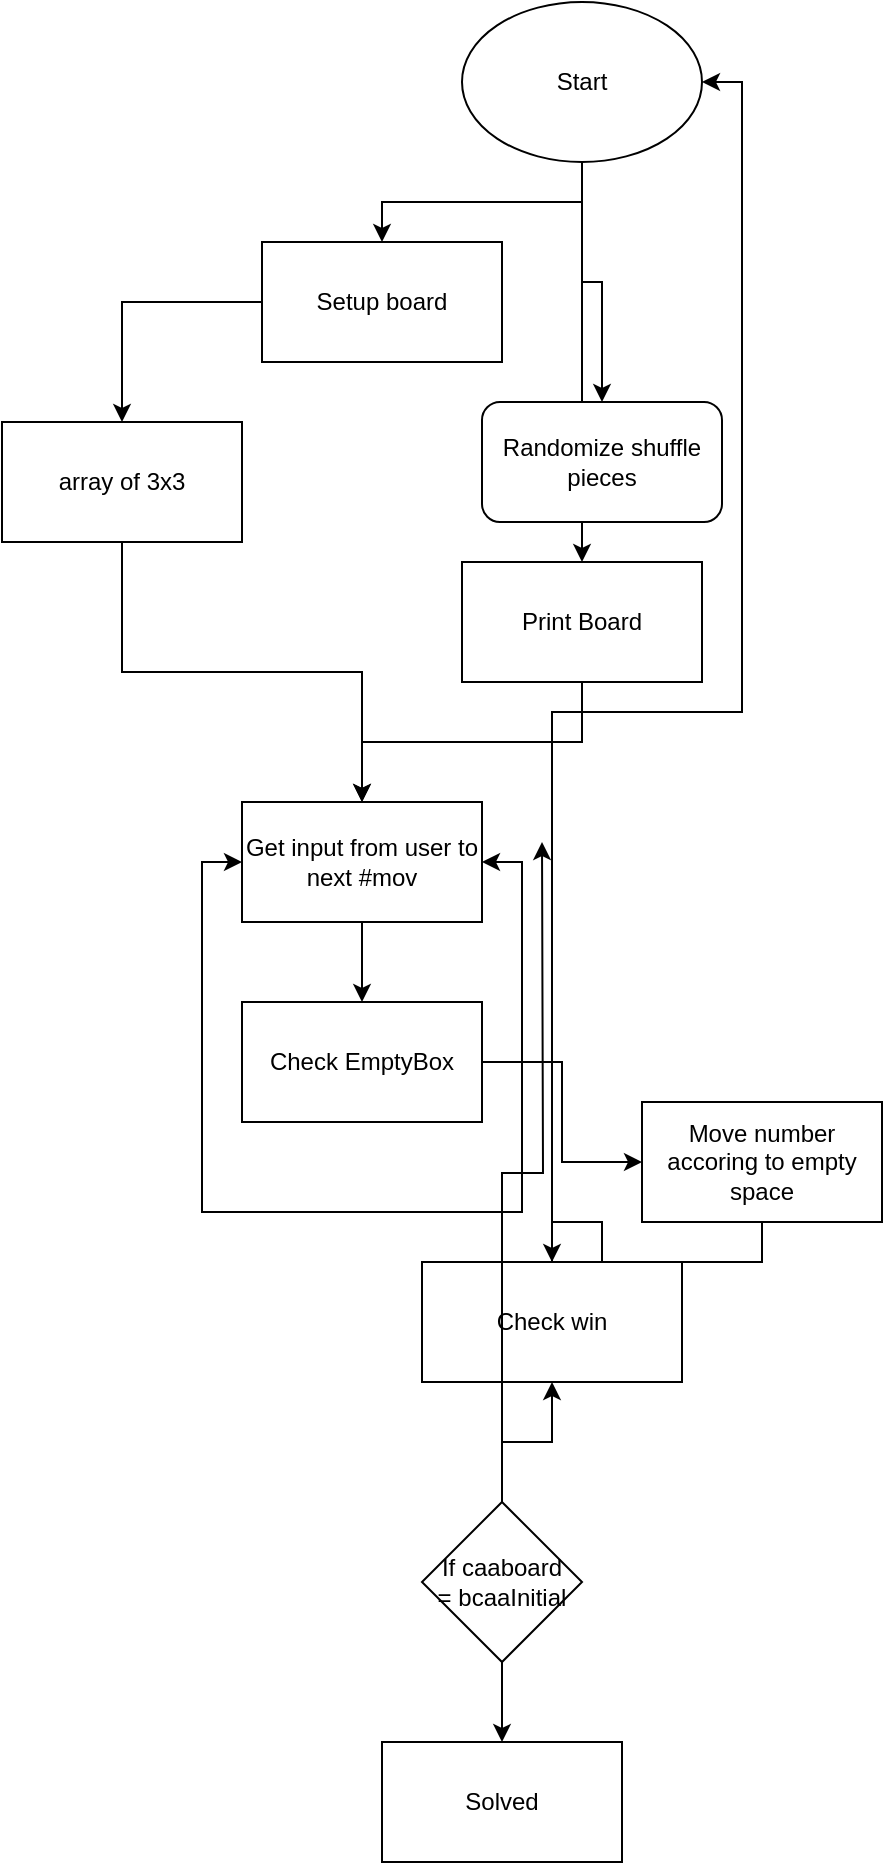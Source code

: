 <mxfile version="13.6.0" type="device"><diagram id="PfmEt5GmlRKeKYTvr64r" name="Page-1"><mxGraphModel dx="1422" dy="762" grid="1" gridSize="10" guides="1" tooltips="1" connect="1" arrows="1" fold="1" page="1" pageScale="1" pageWidth="827" pageHeight="1169" math="0" shadow="0"><root><mxCell id="WIyWlLk6GJQsqaUBKTNV-0"/><mxCell id="WIyWlLk6GJQsqaUBKTNV-1" parent="WIyWlLk6GJQsqaUBKTNV-0"/><mxCell id="Z4yxm3MGo3D-fw_OVe9k-3" value="" style="edgeStyle=orthogonalEdgeStyle;rounded=0;orthogonalLoop=1;jettySize=auto;html=1;" edge="1" parent="WIyWlLk6GJQsqaUBKTNV-1" source="Z4yxm3MGo3D-fw_OVe9k-1" target="Z4yxm3MGo3D-fw_OVe9k-2"><mxGeometry relative="1" as="geometry"/></mxCell><mxCell id="Z4yxm3MGo3D-fw_OVe9k-7" value="" style="edgeStyle=orthogonalEdgeStyle;rounded=0;orthogonalLoop=1;jettySize=auto;html=1;" edge="1" parent="WIyWlLk6GJQsqaUBKTNV-1" source="Z4yxm3MGo3D-fw_OVe9k-1" target="Z4yxm3MGo3D-fw_OVe9k-6"><mxGeometry relative="1" as="geometry"/></mxCell><mxCell id="Z4yxm3MGo3D-fw_OVe9k-16" value="" style="edgeStyle=orthogonalEdgeStyle;rounded=0;orthogonalLoop=1;jettySize=auto;html=1;" edge="1" parent="WIyWlLk6GJQsqaUBKTNV-1" source="Z4yxm3MGo3D-fw_OVe9k-1" target="Z4yxm3MGo3D-fw_OVe9k-14"><mxGeometry relative="1" as="geometry"/></mxCell><mxCell id="Z4yxm3MGo3D-fw_OVe9k-1" value="Start" style="ellipse;whiteSpace=wrap;html=1;" vertex="1" parent="WIyWlLk6GJQsqaUBKTNV-1"><mxGeometry x="340" y="10" width="120" height="80" as="geometry"/></mxCell><mxCell id="Z4yxm3MGo3D-fw_OVe9k-5" value="" style="edgeStyle=orthogonalEdgeStyle;rounded=0;orthogonalLoop=1;jettySize=auto;html=1;" edge="1" parent="WIyWlLk6GJQsqaUBKTNV-1" source="Z4yxm3MGo3D-fw_OVe9k-2" target="Z4yxm3MGo3D-fw_OVe9k-4"><mxGeometry relative="1" as="geometry"/></mxCell><mxCell id="Z4yxm3MGo3D-fw_OVe9k-2" value="Setup board" style="whiteSpace=wrap;html=1;" vertex="1" parent="WIyWlLk6GJQsqaUBKTNV-1"><mxGeometry x="240" y="130" width="120" height="60" as="geometry"/></mxCell><mxCell id="Z4yxm3MGo3D-fw_OVe9k-9" value="" style="edgeStyle=orthogonalEdgeStyle;rounded=0;orthogonalLoop=1;jettySize=auto;html=1;" edge="1" parent="WIyWlLk6GJQsqaUBKTNV-1" source="Z4yxm3MGo3D-fw_OVe9k-4" target="Z4yxm3MGo3D-fw_OVe9k-8"><mxGeometry relative="1" as="geometry"/></mxCell><mxCell id="Z4yxm3MGo3D-fw_OVe9k-4" value="array of 3x3" style="whiteSpace=wrap;html=1;" vertex="1" parent="WIyWlLk6GJQsqaUBKTNV-1"><mxGeometry x="110" y="220" width="120" height="60" as="geometry"/></mxCell><mxCell id="Z4yxm3MGo3D-fw_OVe9k-11" value="" style="edgeStyle=orthogonalEdgeStyle;rounded=0;orthogonalLoop=1;jettySize=auto;html=1;" edge="1" parent="WIyWlLk6GJQsqaUBKTNV-1" source="Z4yxm3MGo3D-fw_OVe9k-6" target="Z4yxm3MGo3D-fw_OVe9k-10"><mxGeometry relative="1" as="geometry"/></mxCell><mxCell id="Z4yxm3MGo3D-fw_OVe9k-6" value="Print Board" style="whiteSpace=wrap;html=1;" vertex="1" parent="WIyWlLk6GJQsqaUBKTNV-1"><mxGeometry x="340" y="290" width="120" height="60" as="geometry"/></mxCell><mxCell id="Z4yxm3MGo3D-fw_OVe9k-8" value="" style="whiteSpace=wrap;html=1;" vertex="1" parent="WIyWlLk6GJQsqaUBKTNV-1"><mxGeometry x="230" y="410" width="120" height="60" as="geometry"/></mxCell><mxCell id="Z4yxm3MGo3D-fw_OVe9k-13" value="" style="edgeStyle=orthogonalEdgeStyle;rounded=0;orthogonalLoop=1;jettySize=auto;html=1;" edge="1" parent="WIyWlLk6GJQsqaUBKTNV-1" source="Z4yxm3MGo3D-fw_OVe9k-10" target="Z4yxm3MGo3D-fw_OVe9k-12"><mxGeometry relative="1" as="geometry"/></mxCell><mxCell id="Z4yxm3MGo3D-fw_OVe9k-10" value="Get input from user to next #mov" style="whiteSpace=wrap;html=1;" vertex="1" parent="WIyWlLk6GJQsqaUBKTNV-1"><mxGeometry x="230" y="410" width="120" height="60" as="geometry"/></mxCell><mxCell id="Z4yxm3MGo3D-fw_OVe9k-18" value="" style="edgeStyle=orthogonalEdgeStyle;rounded=0;orthogonalLoop=1;jettySize=auto;html=1;" edge="1" parent="WIyWlLk6GJQsqaUBKTNV-1" source="Z4yxm3MGo3D-fw_OVe9k-12" target="Z4yxm3MGo3D-fw_OVe9k-17"><mxGeometry relative="1" as="geometry"/></mxCell><mxCell id="Z4yxm3MGo3D-fw_OVe9k-12" value="Check EmptyBox" style="whiteSpace=wrap;html=1;" vertex="1" parent="WIyWlLk6GJQsqaUBKTNV-1"><mxGeometry x="230" y="510" width="120" height="60" as="geometry"/></mxCell><mxCell id="Z4yxm3MGo3D-fw_OVe9k-14" value="Randomize shuffle pieces" style="rounded=1;whiteSpace=wrap;html=1;" vertex="1" parent="WIyWlLk6GJQsqaUBKTNV-1"><mxGeometry x="350" y="210" width="120" height="60" as="geometry"/></mxCell><mxCell id="Z4yxm3MGo3D-fw_OVe9k-20" value="" style="edgeStyle=orthogonalEdgeStyle;rounded=0;orthogonalLoop=1;jettySize=auto;html=1;" edge="1" parent="WIyWlLk6GJQsqaUBKTNV-1" source="Z4yxm3MGo3D-fw_OVe9k-17" target="Z4yxm3MGo3D-fw_OVe9k-19"><mxGeometry relative="1" as="geometry"/></mxCell><mxCell id="Z4yxm3MGo3D-fw_OVe9k-17" value="Move number accoring to empty space" style="whiteSpace=wrap;html=1;" vertex="1" parent="WIyWlLk6GJQsqaUBKTNV-1"><mxGeometry x="430" y="560" width="120" height="60" as="geometry"/></mxCell><mxCell id="Z4yxm3MGo3D-fw_OVe9k-21" style="edgeStyle=orthogonalEdgeStyle;rounded=0;orthogonalLoop=1;jettySize=auto;html=1;entryX=1;entryY=0.5;entryDx=0;entryDy=0;" edge="1" parent="WIyWlLk6GJQsqaUBKTNV-1" source="Z4yxm3MGo3D-fw_OVe9k-19" target="Z4yxm3MGo3D-fw_OVe9k-1"><mxGeometry relative="1" as="geometry"><mxPoint x="670" y="60" as="targetPoint"/></mxGeometry></mxCell><mxCell id="Z4yxm3MGo3D-fw_OVe9k-19" value="Check win" style="whiteSpace=wrap;html=1;" vertex="1" parent="WIyWlLk6GJQsqaUBKTNV-1"><mxGeometry x="320" y="640" width="130" height="60" as="geometry"/></mxCell><mxCell id="Z4yxm3MGo3D-fw_OVe9k-23" value="" style="edgeStyle=orthogonalEdgeStyle;rounded=0;orthogonalLoop=1;jettySize=auto;html=1;" edge="1" parent="WIyWlLk6GJQsqaUBKTNV-1" source="Z4yxm3MGo3D-fw_OVe9k-22" target="Z4yxm3MGo3D-fw_OVe9k-19"><mxGeometry relative="1" as="geometry"/></mxCell><mxCell id="Z4yxm3MGo3D-fw_OVe9k-25" value="" style="edgeStyle=orthogonalEdgeStyle;rounded=0;orthogonalLoop=1;jettySize=auto;html=1;" edge="1" parent="WIyWlLk6GJQsqaUBKTNV-1" source="Z4yxm3MGo3D-fw_OVe9k-22" target="Z4yxm3MGo3D-fw_OVe9k-24"><mxGeometry relative="1" as="geometry"/></mxCell><mxCell id="Z4yxm3MGo3D-fw_OVe9k-26" style="edgeStyle=orthogonalEdgeStyle;rounded=0;orthogonalLoop=1;jettySize=auto;html=1;entryX=1;entryY=0.5;entryDx=0;entryDy=0;" edge="1" parent="WIyWlLk6GJQsqaUBKTNV-1" source="Z4yxm3MGo3D-fw_OVe9k-22" target="Z4yxm3MGo3D-fw_OVe9k-10"><mxGeometry relative="1" as="geometry"/></mxCell><mxCell id="Z4yxm3MGo3D-fw_OVe9k-27" style="edgeStyle=orthogonalEdgeStyle;rounded=0;orthogonalLoop=1;jettySize=auto;html=1;" edge="1" parent="WIyWlLk6GJQsqaUBKTNV-1" source="Z4yxm3MGo3D-fw_OVe9k-22"><mxGeometry relative="1" as="geometry"><mxPoint x="380" y="430" as="targetPoint"/></mxGeometry></mxCell><mxCell id="Z4yxm3MGo3D-fw_OVe9k-28" style="edgeStyle=orthogonalEdgeStyle;rounded=0;orthogonalLoop=1;jettySize=auto;html=1;entryX=0;entryY=0.5;entryDx=0;entryDy=0;" edge="1" parent="WIyWlLk6GJQsqaUBKTNV-1" source="Z4yxm3MGo3D-fw_OVe9k-22" target="Z4yxm3MGo3D-fw_OVe9k-10"><mxGeometry relative="1" as="geometry"/></mxCell><mxCell id="Z4yxm3MGo3D-fw_OVe9k-22" value="If caaboard =&amp;nbsp;bcaaInitial" style="rhombus;whiteSpace=wrap;html=1;" vertex="1" parent="WIyWlLk6GJQsqaUBKTNV-1"><mxGeometry x="320" y="760" width="80" height="80" as="geometry"/></mxCell><mxCell id="Z4yxm3MGo3D-fw_OVe9k-24" value="Solved" style="whiteSpace=wrap;html=1;" vertex="1" parent="WIyWlLk6GJQsqaUBKTNV-1"><mxGeometry x="300" y="880" width="120" height="60" as="geometry"/></mxCell></root></mxGraphModel></diagram></mxfile>